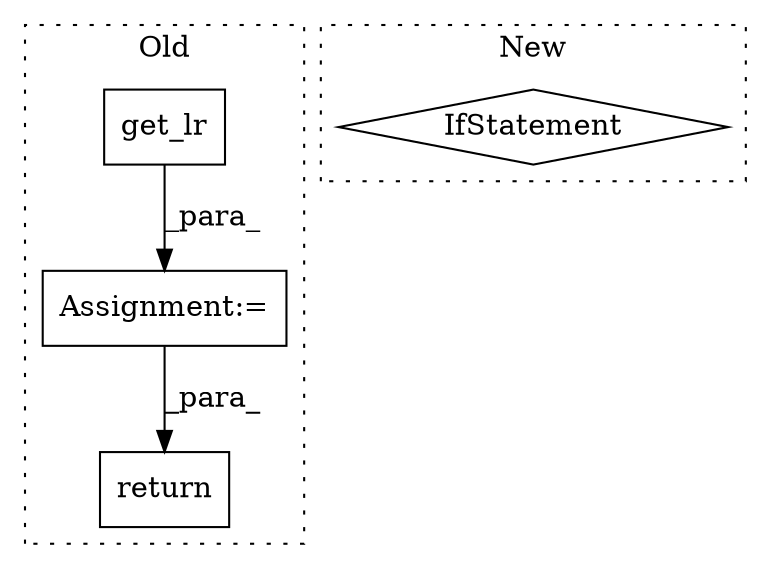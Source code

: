 digraph G {
subgraph cluster0 {
1 [label="get_lr" a="32" s="1444" l="8" shape="box"];
3 [label="Assignment:=" a="7" s="1433" l="1" shape="box"];
4 [label="return" a="41" s="1525" l="12" shape="box"];
label = "Old";
style="dotted";
}
subgraph cluster1 {
2 [label="IfStatement" a="25" s="1599" l="58" shape="diamond"];
label = "New";
style="dotted";
}
1 -> 3 [label="_para_"];
3 -> 4 [label="_para_"];
}